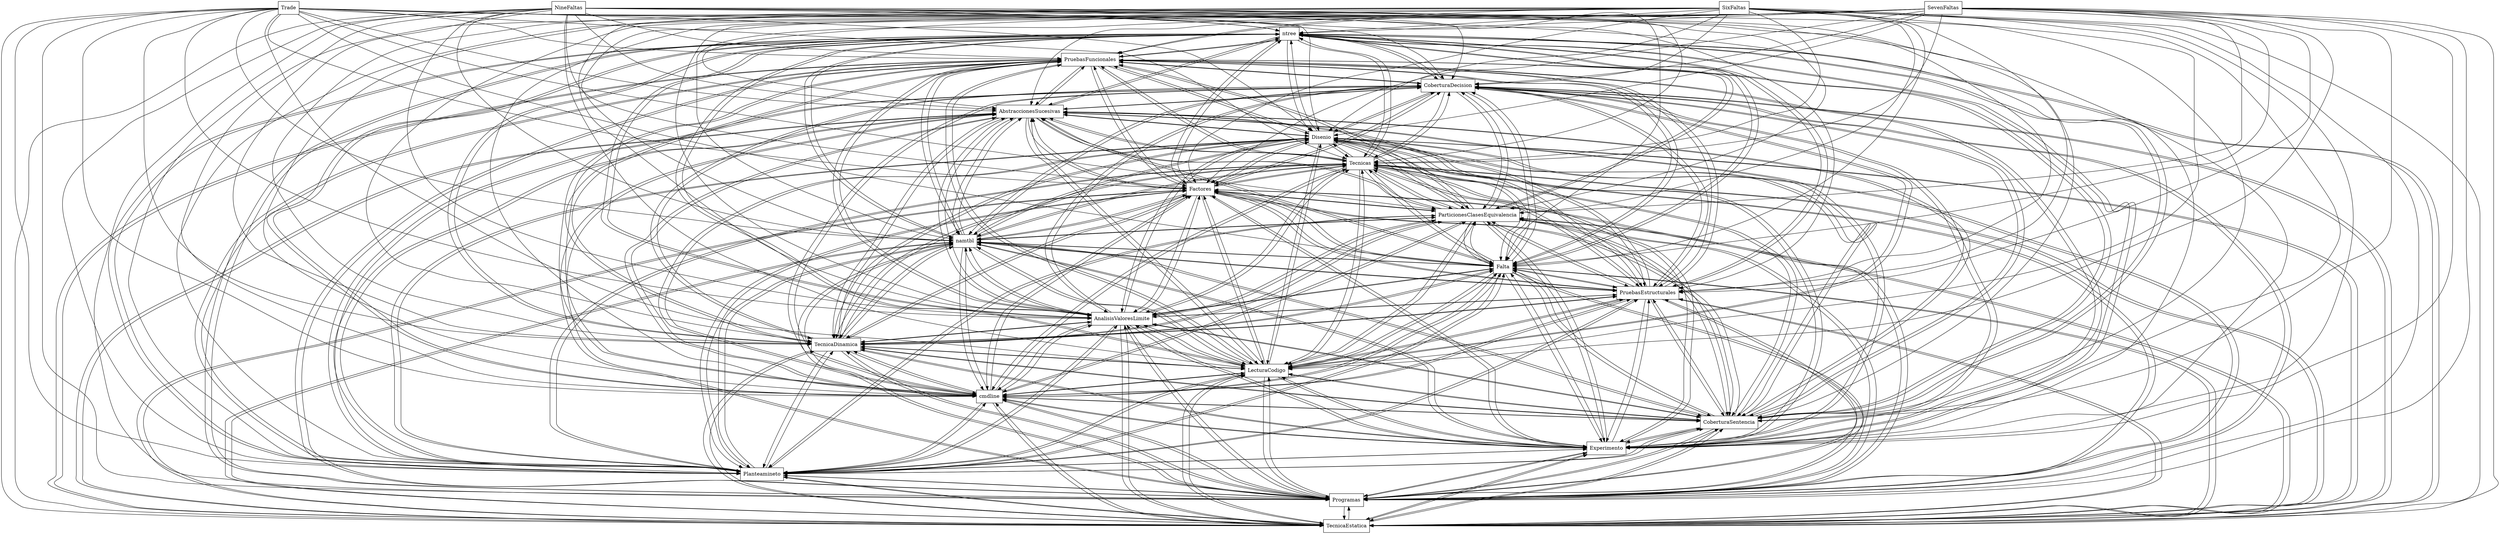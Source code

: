 digraph{
graph [rankdir=TB];
node [shape=box];
edge [arrowhead=normal];
0[label="ntree",]
1[label="PruebasFuncionales",]
2[label="TecnicaEstatica",]
3[label="Programas",]
4[label="Planteamineto",]
5[label="Trade",]
6[label="Experimento",]
7[label="CoberturaSentencia",]
8[label="cmdline",]
9[label="SixFaltas",]
10[label="LecturaCodigo",]
11[label="TecnicaDinamica",]
12[label="AnalisisValoresLimite",]
13[label="PruebasEstructurales",]
14[label="NineFaltas",]
15[label="Falta",]
16[label="namtbl",]
17[label="ParticionesClasesEquivalencia",]
18[label="Factores",]
19[label="Tecnicas",]
20[label="SevenFaltas",]
21[label="Disenio",]
22[label="AbstraccionesSucesivas",]
23[label="CoberturaDecision",]
0->1[label="",]
0->2[label="",]
0->3[label="",]
0->4[label="",]
0->6[label="",]
0->7[label="",]
0->8[label="",]
0->10[label="",]
0->11[label="",]
0->12[label="",]
0->13[label="",]
0->15[label="",]
0->16[label="",]
0->17[label="",]
0->18[label="",]
0->19[label="",]
0->21[label="",]
0->22[label="",]
0->23[label="",]
1->0[label="",]
1->2[label="",]
1->3[label="",]
1->4[label="",]
1->6[label="",]
1->7[label="",]
1->8[label="",]
1->10[label="",]
1->11[label="",]
1->12[label="",]
1->13[label="",]
1->15[label="",]
1->16[label="",]
1->17[label="",]
1->18[label="",]
1->19[label="",]
1->21[label="",]
1->22[label="",]
1->23[label="",]
2->0[label="",]
2->1[label="",]
2->3[label="",]
2->4[label="",]
2->6[label="",]
2->7[label="",]
2->8[label="",]
2->10[label="",]
2->11[label="",]
2->12[label="",]
2->13[label="",]
2->15[label="",]
2->16[label="",]
2->17[label="",]
2->18[label="",]
2->19[label="",]
2->21[label="",]
2->22[label="",]
2->23[label="",]
3->0[label="",]
3->1[label="",]
3->2[label="",]
3->4[label="",]
3->6[label="",]
3->7[label="",]
3->8[label="",]
3->10[label="",]
3->11[label="",]
3->12[label="",]
3->13[label="",]
3->15[label="",]
3->16[label="",]
3->17[label="",]
3->18[label="",]
3->19[label="",]
3->21[label="",]
3->22[label="",]
3->23[label="",]
4->0[label="",]
4->1[label="",]
4->2[label="",]
4->3[label="",]
4->6[label="",]
4->7[label="",]
4->8[label="",]
4->10[label="",]
4->11[label="",]
4->12[label="",]
4->13[label="",]
4->15[label="",]
4->16[label="",]
4->17[label="",]
4->18[label="",]
4->19[label="",]
4->21[label="",]
4->22[label="",]
4->23[label="",]
5->0[label="",]
5->1[label="",]
5->2[label="",]
5->3[label="",]
5->4[label="",]
5->6[label="",]
5->7[label="",]
5->8[label="",]
5->10[label="",]
5->11[label="",]
5->12[label="",]
5->13[label="",]
5->15[label="",]
5->16[label="",]
5->17[label="",]
5->18[label="",]
5->19[label="",]
5->21[label="",]
5->22[label="",]
5->23[label="",]
6->0[label="",]
6->1[label="",]
6->2[label="",]
6->3[label="",]
6->4[label="",]
6->7[label="",]
6->8[label="",]
6->10[label="",]
6->11[label="",]
6->12[label="",]
6->13[label="",]
6->15[label="",]
6->16[label="",]
6->17[label="",]
6->18[label="",]
6->19[label="",]
6->21[label="",]
6->22[label="",]
6->23[label="",]
7->0[label="",]
7->1[label="",]
7->2[label="",]
7->3[label="",]
7->4[label="",]
7->6[label="",]
7->8[label="",]
7->10[label="",]
7->11[label="",]
7->12[label="",]
7->13[label="",]
7->15[label="",]
7->16[label="",]
7->17[label="",]
7->18[label="",]
7->19[label="",]
7->21[label="",]
7->22[label="",]
7->23[label="",]
8->0[label="",]
8->1[label="",]
8->2[label="",]
8->3[label="",]
8->4[label="",]
8->6[label="",]
8->7[label="",]
8->10[label="",]
8->11[label="",]
8->12[label="",]
8->13[label="",]
8->15[label="",]
8->16[label="",]
8->17[label="",]
8->18[label="",]
8->19[label="",]
8->21[label="",]
8->22[label="",]
8->23[label="",]
9->0[label="",]
9->1[label="",]
9->2[label="",]
9->3[label="",]
9->4[label="",]
9->6[label="",]
9->7[label="",]
9->8[label="",]
9->10[label="",]
9->11[label="",]
9->12[label="",]
9->13[label="",]
9->15[label="",]
9->16[label="",]
9->17[label="",]
9->18[label="",]
9->19[label="",]
9->21[label="",]
9->22[label="",]
9->23[label="",]
10->0[label="",]
10->1[label="",]
10->2[label="",]
10->3[label="",]
10->4[label="",]
10->6[label="",]
10->7[label="",]
10->8[label="",]
10->11[label="",]
10->12[label="",]
10->13[label="",]
10->15[label="",]
10->16[label="",]
10->17[label="",]
10->18[label="",]
10->19[label="",]
10->21[label="",]
10->22[label="",]
10->23[label="",]
11->0[label="",]
11->1[label="",]
11->2[label="",]
11->3[label="",]
11->4[label="",]
11->6[label="",]
11->7[label="",]
11->8[label="",]
11->10[label="",]
11->12[label="",]
11->13[label="",]
11->15[label="",]
11->16[label="",]
11->17[label="",]
11->18[label="",]
11->19[label="",]
11->21[label="",]
11->22[label="",]
11->23[label="",]
12->0[label="",]
12->1[label="",]
12->2[label="",]
12->3[label="",]
12->4[label="",]
12->6[label="",]
12->7[label="",]
12->8[label="",]
12->10[label="",]
12->11[label="",]
12->13[label="",]
12->15[label="",]
12->16[label="",]
12->17[label="",]
12->18[label="",]
12->19[label="",]
12->21[label="",]
12->22[label="",]
12->23[label="",]
13->0[label="",]
13->1[label="",]
13->2[label="",]
13->3[label="",]
13->4[label="",]
13->6[label="",]
13->7[label="",]
13->8[label="",]
13->10[label="",]
13->11[label="",]
13->12[label="",]
13->15[label="",]
13->16[label="",]
13->17[label="",]
13->18[label="",]
13->19[label="",]
13->21[label="",]
13->22[label="",]
13->23[label="",]
14->0[label="",]
14->1[label="",]
14->2[label="",]
14->3[label="",]
14->4[label="",]
14->6[label="",]
14->7[label="",]
14->8[label="",]
14->10[label="",]
14->11[label="",]
14->12[label="",]
14->13[label="",]
14->15[label="",]
14->16[label="",]
14->17[label="",]
14->18[label="",]
14->19[label="",]
14->21[label="",]
14->22[label="",]
14->23[label="",]
15->0[label="",]
15->1[label="",]
15->2[label="",]
15->3[label="",]
15->4[label="",]
15->6[label="",]
15->7[label="",]
15->8[label="",]
15->10[label="",]
15->11[label="",]
15->12[label="",]
15->13[label="",]
15->16[label="",]
15->17[label="",]
15->18[label="",]
15->19[label="",]
15->21[label="",]
15->22[label="",]
15->23[label="",]
16->0[label="",]
16->1[label="",]
16->2[label="",]
16->3[label="",]
16->4[label="",]
16->6[label="",]
16->7[label="",]
16->8[label="",]
16->10[label="",]
16->11[label="",]
16->12[label="",]
16->13[label="",]
16->15[label="",]
16->17[label="",]
16->18[label="",]
16->19[label="",]
16->21[label="",]
16->22[label="",]
16->23[label="",]
17->0[label="",]
17->1[label="",]
17->2[label="",]
17->3[label="",]
17->4[label="",]
17->6[label="",]
17->7[label="",]
17->8[label="",]
17->10[label="",]
17->11[label="",]
17->12[label="",]
17->13[label="",]
17->15[label="",]
17->16[label="",]
17->18[label="",]
17->19[label="",]
17->21[label="",]
17->22[label="",]
17->23[label="",]
18->0[label="",]
18->1[label="",]
18->2[label="",]
18->3[label="",]
18->4[label="",]
18->6[label="",]
18->7[label="",]
18->8[label="",]
18->10[label="",]
18->11[label="",]
18->12[label="",]
18->13[label="",]
18->15[label="",]
18->16[label="",]
18->17[label="",]
18->19[label="",]
18->21[label="",]
18->22[label="",]
18->23[label="",]
19->0[label="",]
19->1[label="",]
19->2[label="",]
19->3[label="",]
19->4[label="",]
19->6[label="",]
19->7[label="",]
19->8[label="",]
19->10[label="",]
19->11[label="",]
19->12[label="",]
19->13[label="",]
19->15[label="",]
19->16[label="",]
19->17[label="",]
19->18[label="",]
19->21[label="",]
19->22[label="",]
19->23[label="",]
20->0[label="",]
20->1[label="",]
20->2[label="",]
20->3[label="",]
20->4[label="",]
20->6[label="",]
20->7[label="",]
20->8[label="",]
20->10[label="",]
20->11[label="",]
20->12[label="",]
20->13[label="",]
20->15[label="",]
20->16[label="",]
20->17[label="",]
20->18[label="",]
20->19[label="",]
20->21[label="",]
20->22[label="",]
20->23[label="",]
21->0[label="",]
21->1[label="",]
21->2[label="",]
21->3[label="",]
21->4[label="",]
21->6[label="",]
21->7[label="",]
21->8[label="",]
21->10[label="",]
21->11[label="",]
21->12[label="",]
21->13[label="",]
21->15[label="",]
21->16[label="",]
21->17[label="",]
21->18[label="",]
21->19[label="",]
21->22[label="",]
21->23[label="",]
22->0[label="",]
22->1[label="",]
22->2[label="",]
22->3[label="",]
22->4[label="",]
22->6[label="",]
22->7[label="",]
22->8[label="",]
22->10[label="",]
22->11[label="",]
22->12[label="",]
22->13[label="",]
22->15[label="",]
22->16[label="",]
22->17[label="",]
22->18[label="",]
22->19[label="",]
22->21[label="",]
22->23[label="",]
23->0[label="",]
23->1[label="",]
23->2[label="",]
23->3[label="",]
23->4[label="",]
23->6[label="",]
23->7[label="",]
23->8[label="",]
23->10[label="",]
23->11[label="",]
23->12[label="",]
23->13[label="",]
23->15[label="",]
23->16[label="",]
23->17[label="",]
23->18[label="",]
23->19[label="",]
23->21[label="",]
23->22[label="",]
}
